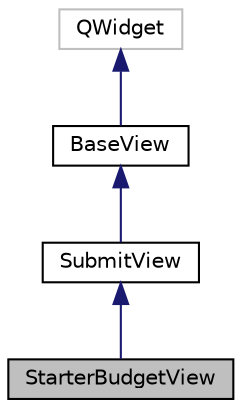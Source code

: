 digraph "StarterBudgetView"
{
 // LATEX_PDF_SIZE
  edge [fontname="Helvetica",fontsize="10",labelfontname="Helvetica",labelfontsize="10"];
  node [fontname="Helvetica",fontsize="10",shape=record];
  Node1 [label="StarterBudgetView",height=0.2,width=0.4,color="black", fillcolor="grey75", style="filled", fontcolor="black",tooltip=" "];
  Node2 -> Node1 [dir="back",color="midnightblue",fontsize="10",style="solid"];
  Node2 [label="SubmitView",height=0.2,width=0.4,color="black", fillcolor="white", style="filled",URL="$classSubmitView.html",tooltip=" "];
  Node3 -> Node2 [dir="back",color="midnightblue",fontsize="10",style="solid"];
  Node3 [label="BaseView",height=0.2,width=0.4,color="black", fillcolor="white", style="filled",URL="$classBaseView.html",tooltip=" "];
  Node4 -> Node3 [dir="back",color="midnightblue",fontsize="10",style="solid"];
  Node4 [label="QWidget",height=0.2,width=0.4,color="grey75", fillcolor="white", style="filled",tooltip=" "];
}

